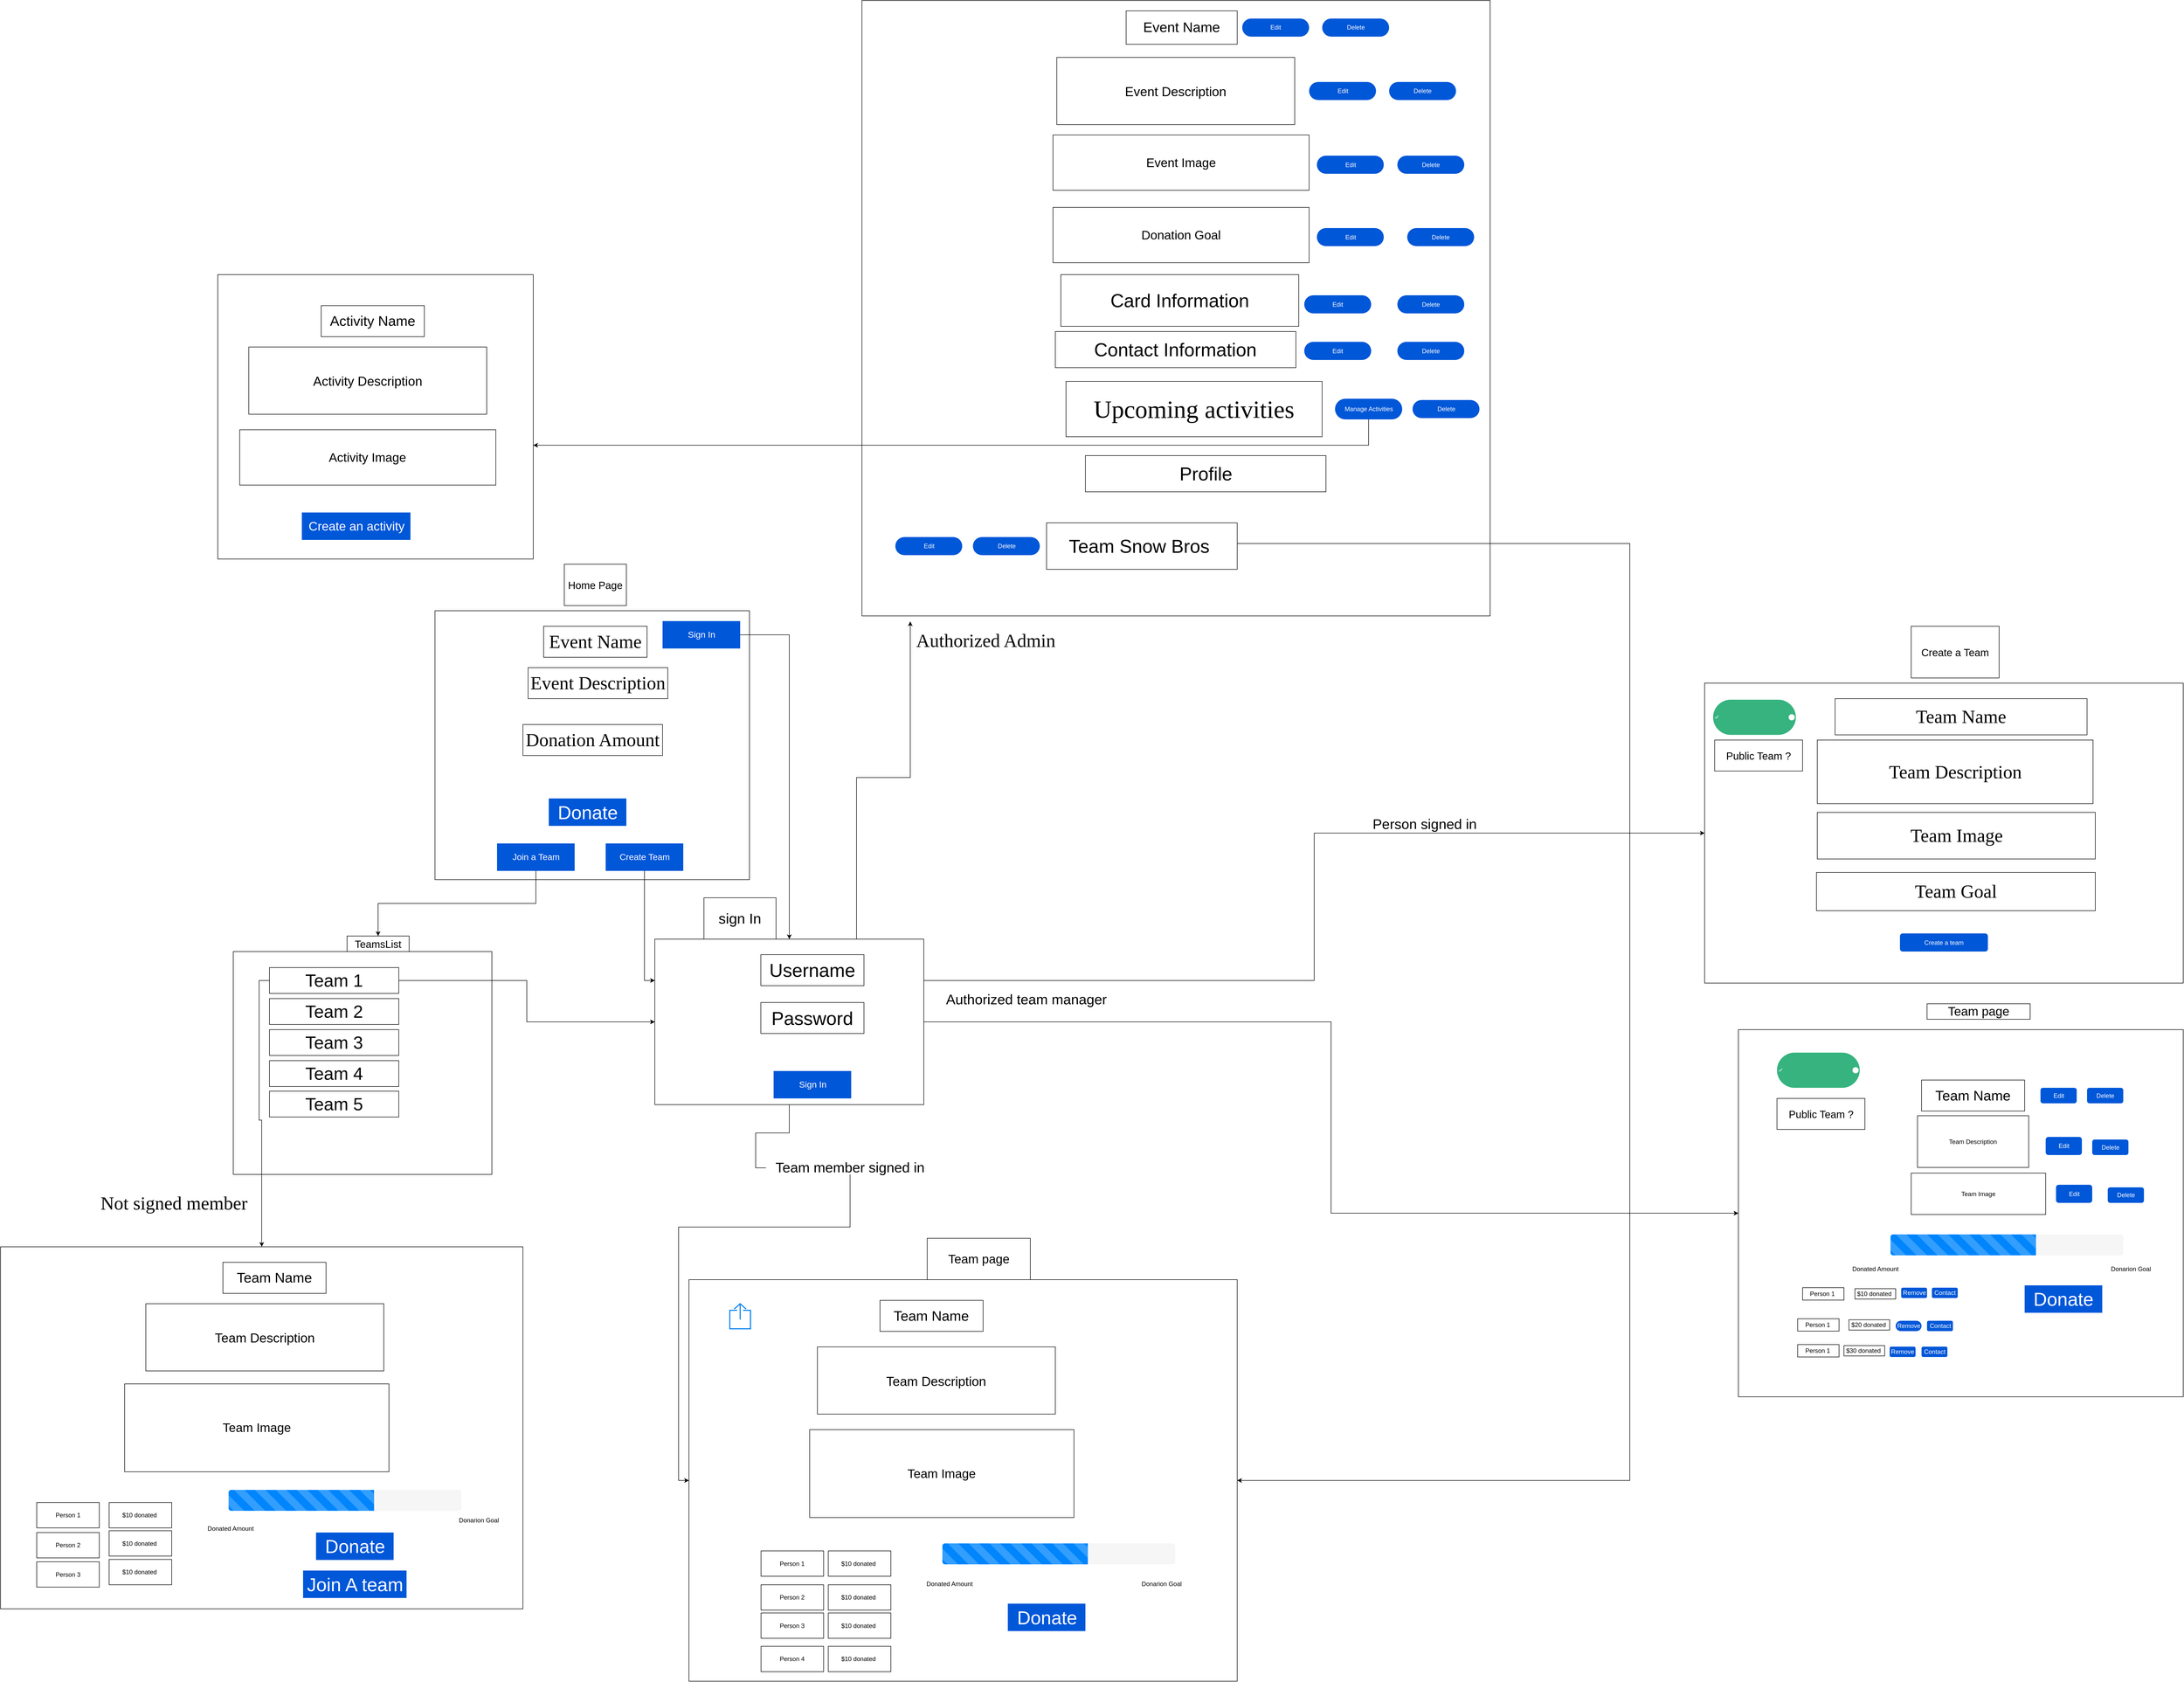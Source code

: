 <mxfile version="20.6.2" type="device"><diagram id="jVjRKMjmAyJ6A8I3Mc2B" name="Page-1"><mxGraphModel dx="4310" dy="4230" grid="1" gridSize="10" guides="1" tooltips="1" connect="1" arrows="1" fold="1" page="1" pageScale="1" pageWidth="850" pageHeight="1100" math="0" shadow="0"><root><mxCell id="0"/><mxCell id="1" parent="0"/><mxCell id="2" value="" style="rounded=0;whiteSpace=wrap;html=1;" parent="1" vertex="1"><mxGeometry y="-470" width="608" height="520" as="geometry"/></mxCell><mxCell id="3" value="" style="rounded=0;whiteSpace=wrap;html=1;" parent="1" vertex="1"><mxGeometry x="2520" y="340" width="860" height="710" as="geometry"/></mxCell><mxCell id="4" value="" style="rounded=0;whiteSpace=wrap;html=1;" parent="1" vertex="1"><mxGeometry x="-390" y="189" width="500" height="431" as="geometry"/></mxCell><mxCell id="5" style="edgeStyle=orthogonalEdgeStyle;rounded=0;orthogonalLoop=1;jettySize=auto;html=1;exitX=1;exitY=0.5;exitDx=0;exitDy=0;entryX=0;entryY=0.5;entryDx=0;entryDy=0;fontSize=28;" parent="1" source="9" target="3" edge="1"><mxGeometry relative="1" as="geometry"/></mxCell><mxCell id="6" style="edgeStyle=orthogonalEdgeStyle;rounded=0;orthogonalLoop=1;jettySize=auto;html=1;exitX=0.5;exitY=1;exitDx=0;exitDy=0;entryX=0;entryY=0.5;entryDx=0;entryDy=0;fontSize=27;startArrow=none;" parent="1" source="108" target="54" edge="1"><mxGeometry relative="1" as="geometry"/></mxCell><mxCell id="7" style="edgeStyle=orthogonalEdgeStyle;rounded=0;orthogonalLoop=1;jettySize=auto;html=1;exitX=0.75;exitY=0;exitDx=0;exitDy=0;entryX=0.077;entryY=1.009;entryDx=0;entryDy=0;entryPerimeter=0;fontFamily=Times New Roman;fontSize=36;" parent="1" source="9" target="121" edge="1"><mxGeometry relative="1" as="geometry"/></mxCell><mxCell id="8" style="edgeStyle=orthogonalEdgeStyle;rounded=0;orthogonalLoop=1;jettySize=auto;html=1;exitX=1;exitY=0.25;exitDx=0;exitDy=0;" parent="1" source="9" target="45" edge="1"><mxGeometry relative="1" as="geometry"/></mxCell><mxCell id="9" value="" style="rounded=0;whiteSpace=wrap;html=1;" parent="1" vertex="1"><mxGeometry x="425" y="165" width="520" height="320" as="geometry"/></mxCell><mxCell id="10" value="&lt;font style=&quot;font-size: 27px;&quot;&gt;Team Name&lt;/font&gt;" style="rounded=0;whiteSpace=wrap;html=1;" parent="1" vertex="1"><mxGeometry x="2874.06" y="437.5" width="199.37" height="60" as="geometry"/></mxCell><mxCell id="11" value="Team Description" style="rounded=0;whiteSpace=wrap;html=1;" parent="1" vertex="1"><mxGeometry x="2866.25" y="506.5" width="215" height="100" as="geometry"/></mxCell><mxCell id="12" value="Team Image" style="rounded=0;whiteSpace=wrap;html=1;" parent="1" vertex="1"><mxGeometry x="2854.06" y="617.5" width="260" height="80" as="geometry"/></mxCell><mxCell id="13" value="Edit" style="rounded=1;fillColor=#0057D8;align=center;strokeColor=none;html=1;fontColor=#ffffff;fontSize=12;sketch=0;" parent="1" vertex="1"><mxGeometry x="3104.06" y="452.5" width="70" height="30" as="geometry"/></mxCell><mxCell id="14" value="Edit" style="rounded=1;fillColor=#0057D8;align=center;strokeColor=none;html=1;fontColor=#ffffff;fontSize=12;sketch=0;" parent="1" vertex="1"><mxGeometry x="3114.06" y="547.5" width="70" height="35" as="geometry"/></mxCell><mxCell id="15" value="Delete" style="rounded=1;fillColor=#0057D8;align=center;strokeColor=none;html=1;fontColor=#ffffff;fontSize=12;sketch=0;" parent="1" vertex="1"><mxGeometry x="3234.06" y="645" width="70" height="30" as="geometry"/></mxCell><mxCell id="16" value="" style="shape=image;html=1;verticalAlign=top;verticalLabelPosition=bottom;labelBackgroundColor=#ffffff;imageAspect=0;aspect=fixed;image=https://cdn2.iconfinder.com/data/icons/funeral-filloutline/64/memories-family_member-files_and_folders-cultures-yearbook-burial-religion-user-memorial-picture-128.png" parent="1" vertex="1"><mxGeometry x="2584.06" y="827.5" width="47" height="47" as="geometry"/></mxCell><mxCell id="17" value="Person 1&amp;nbsp;" style="rounded=0;whiteSpace=wrap;html=1;" parent="1" vertex="1"><mxGeometry x="2644.06" y="839" width="80" height="24" as="geometry"/></mxCell><mxCell id="18" value="Person 1&amp;nbsp;" style="rounded=0;whiteSpace=wrap;html=1;" parent="1" vertex="1"><mxGeometry x="2634.56" y="899" width="80" height="24" as="geometry"/></mxCell><mxCell id="19" value="Person 1&amp;nbsp;" style="rounded=0;whiteSpace=wrap;html=1;" parent="1" vertex="1"><mxGeometry x="2634.56" y="949" width="80" height="24" as="geometry"/></mxCell><mxCell id="20" value="Remove" style="rounded=1;fillColor=#0057D8;align=center;strokeColor=none;html=1;fontColor=#ffffff;fontSize=12;sketch=0;" parent="1" vertex="1"><mxGeometry x="2834.69" y="839" width="50" height="20" as="geometry"/></mxCell><mxCell id="21" value="Contact" style="rounded=1;fillColor=#0057D8;align=center;strokeColor=none;html=1;fontColor=#ffffff;fontSize=12;sketch=0;" parent="1" vertex="1"><mxGeometry x="2894.06" y="839" width="50" height="20" as="geometry"/></mxCell><mxCell id="22" value="Remove" style="rounded=1;fillColor=#0057D8;align=center;strokeColor=none;html=1;fontColor=#ffffff;fontSize=12;sketch=0;arcSize=50;" parent="1" vertex="1"><mxGeometry x="2824.06" y="903" width="50" height="20" as="geometry"/></mxCell><mxCell id="23" value="Contact" style="rounded=1;fillColor=#0057D8;align=center;strokeColor=none;html=1;fontColor=#ffffff;fontSize=12;sketch=0;" parent="1" vertex="1"><mxGeometry x="2884.69" y="903" width="50" height="20" as="geometry"/></mxCell><mxCell id="24" value="$10 donated&amp;nbsp;" style="rounded=0;whiteSpace=wrap;html=1;" parent="1" vertex="1"><mxGeometry x="2745.31" y="841" width="78.75" height="20" as="geometry"/></mxCell><mxCell id="25" value="Contact" style="rounded=1;fillColor=#0057D8;align=center;strokeColor=none;html=1;fontColor=#ffffff;fontSize=12;sketch=0;" parent="1" vertex="1"><mxGeometry x="2874.06" y="953" width="50" height="20" as="geometry"/></mxCell><mxCell id="26" value="Remove" style="rounded=1;fillColor=#0057D8;align=center;strokeColor=none;html=1;fontColor=#ffffff;fontSize=12;sketch=0;" parent="1" vertex="1"><mxGeometry x="2812.44" y="953" width="50" height="20" as="geometry"/></mxCell><mxCell id="27" value="$20 donated&amp;nbsp;" style="rounded=0;whiteSpace=wrap;html=1;" parent="1" vertex="1"><mxGeometry x="2733.69" y="901" width="78.75" height="20" as="geometry"/></mxCell><mxCell id="28" value="$30 donated&amp;nbsp;" style="rounded=0;whiteSpace=wrap;html=1;" parent="1" vertex="1"><mxGeometry x="2724.06" y="951" width="78.75" height="20" as="geometry"/></mxCell><mxCell id="29" value="&lt;span style=&quot;font-size: 24px;&quot;&gt;Team page&lt;/span&gt;" style="rounded=0;whiteSpace=wrap;html=1;" parent="1" vertex="1"><mxGeometry x="2884.69" y="290" width="199.37" height="30" as="geometry"/></mxCell><mxCell id="30" value="&lt;font style=&quot;font-size: 20px;&quot;&gt;Home Page&lt;/font&gt;" style="rounded=0;whiteSpace=wrap;html=1;" parent="1" vertex="1"><mxGeometry x="250" y="-560" width="120" height="80" as="geometry"/></mxCell><mxCell id="31" style="edgeStyle=orthogonalEdgeStyle;rounded=0;orthogonalLoop=1;jettySize=auto;html=1;exitX=0.5;exitY=1;exitDx=0;exitDy=0;entryX=0;entryY=0.25;entryDx=0;entryDy=0;" parent="1" source="32" target="9" edge="1"><mxGeometry relative="1" as="geometry"/></mxCell><mxCell id="32" value="&lt;font style=&quot;font-size: 17px;&quot;&gt;Create Team&lt;/font&gt;" style="rounded=1;fillColor=#0057D8;align=center;strokeColor=none;html=1;fontColor=#ffffff;fontSize=12;sketch=0;arcSize=0;" parent="1" vertex="1"><mxGeometry x="330" y="-20" width="150" height="53" as="geometry"/></mxCell><mxCell id="33" style="edgeStyle=orthogonalEdgeStyle;rounded=0;orthogonalLoop=1;jettySize=auto;html=1;exitX=0.5;exitY=1;exitDx=0;exitDy=0;entryX=0.5;entryY=0;entryDx=0;entryDy=0;fontSize=17;" parent="1" source="34" target="35" edge="1"><mxGeometry relative="1" as="geometry"/></mxCell><mxCell id="34" value="&lt;font style=&quot;font-size: 17px;&quot;&gt;Join a Team&lt;/font&gt;" style="rounded=1;fillColor=#0057D8;align=center;strokeColor=none;html=1;fontColor=#ffffff;fontSize=12;sketch=0;arcSize=0;" parent="1" vertex="1"><mxGeometry x="120" y="-20" width="150" height="53" as="geometry"/></mxCell><mxCell id="35" value="&lt;font style=&quot;font-size: 20px;&quot;&gt;TeamsList&lt;/font&gt;" style="rounded=0;whiteSpace=wrap;html=1;" parent="1" vertex="1"><mxGeometry x="-170" y="159" width="120" height="30" as="geometry"/></mxCell><mxCell id="36" style="edgeStyle=orthogonalEdgeStyle;rounded=0;orthogonalLoop=1;jettySize=auto;html=1;exitX=1;exitY=0.5;exitDx=0;exitDy=0;fontSize=24;" parent="1" source="37" target="9" edge="1"><mxGeometry relative="1" as="geometry"/></mxCell><mxCell id="37" value="&lt;font style=&quot;font-size: 17px;&quot;&gt;Sign In&lt;/font&gt;" style="rounded=1;fillColor=#0057D8;align=center;strokeColor=none;html=1;fontColor=#ffffff;fontSize=12;sketch=0;arcSize=0;" parent="1" vertex="1"><mxGeometry x="440" y="-450" width="150" height="53" as="geometry"/></mxCell><mxCell id="38" style="edgeStyle=orthogonalEdgeStyle;rounded=0;orthogonalLoop=1;jettySize=auto;html=1;exitX=1;exitY=0.5;exitDx=0;exitDy=0;entryX=0;entryY=0.5;entryDx=0;entryDy=0;fontSize=24;" parent="1" source="40" target="9" edge="1"><mxGeometry relative="1" as="geometry"/></mxCell><mxCell id="39" style="edgeStyle=orthogonalEdgeStyle;rounded=0;orthogonalLoop=1;jettySize=auto;html=1;exitX=0;exitY=0.5;exitDx=0;exitDy=0;entryX=0.5;entryY=0;entryDx=0;entryDy=0;fontSize=12;" parent="1" source="40" target="81" edge="1"><mxGeometry relative="1" as="geometry"/></mxCell><mxCell id="40" value="&lt;font style=&quot;font-size: 34px;&quot;&gt;Team 1&lt;/font&gt;" style="rounded=0;whiteSpace=wrap;html=1;fontSize=17;" parent="1" vertex="1"><mxGeometry x="-320" y="220" width="250" height="50" as="geometry"/></mxCell><mxCell id="41" value="&lt;font style=&quot;font-size: 34px;&quot;&gt;Team 2&lt;/font&gt;" style="rounded=0;whiteSpace=wrap;html=1;fontSize=17;" parent="1" vertex="1"><mxGeometry x="-320" y="280" width="250" height="50" as="geometry"/></mxCell><mxCell id="42" value="&lt;font style=&quot;font-size: 34px;&quot;&gt;Team 3&lt;/font&gt;" style="rounded=0;whiteSpace=wrap;html=1;fontSize=17;" parent="1" vertex="1"><mxGeometry x="-320" y="340" width="250" height="50" as="geometry"/></mxCell><mxCell id="43" value="&lt;font style=&quot;font-size: 34px;&quot;&gt;Team 4&lt;/font&gt;" style="rounded=0;whiteSpace=wrap;html=1;fontSize=17;" parent="1" vertex="1"><mxGeometry x="-320" y="400" width="250" height="50" as="geometry"/></mxCell><mxCell id="44" value="&lt;font style=&quot;font-size: 34px;&quot;&gt;Team 5&lt;/font&gt;" style="rounded=0;whiteSpace=wrap;html=1;fontSize=17;" parent="1" vertex="1"><mxGeometry x="-320" y="459" width="250" height="50" as="geometry"/></mxCell><mxCell id="45" value="" style="rounded=0;whiteSpace=wrap;html=1;" parent="1" vertex="1"><mxGeometry x="2454.69" y="-330" width="925.31" height="580" as="geometry"/></mxCell><mxCell id="46" value="&lt;font style=&quot;font-size: 20px;&quot;&gt;Create a Team&lt;/font&gt;" style="rounded=0;whiteSpace=wrap;html=1;" parent="1" vertex="1"><mxGeometry x="2854.06" y="-440" width="170" height="100" as="geometry"/></mxCell><mxCell id="47" value="&lt;font style=&quot;font-size: 28px;&quot;&gt;sign In&lt;/font&gt;" style="rounded=0;whiteSpace=wrap;html=1;" parent="1" vertex="1"><mxGeometry x="520" y="85" width="139.37" height="80" as="geometry"/></mxCell><mxCell id="48" value="Delete" style="rounded=1;fillColor=#0057D8;align=center;strokeColor=none;html=1;fontColor=#ffffff;fontSize=12;sketch=0;" parent="1" vertex="1"><mxGeometry x="3194.06" y="452.5" width="70" height="30" as="geometry"/></mxCell><mxCell id="49" value="Edit" style="rounded=1;fillColor=#0057D8;align=center;strokeColor=none;html=1;fontColor=#ffffff;fontSize=12;sketch=0;" parent="1" vertex="1"><mxGeometry x="3134.06" y="640" width="70" height="35" as="geometry"/></mxCell><mxCell id="50" value="Authorized team manager" style="text;html=1;strokeColor=none;fillColor=none;align=center;verticalAlign=middle;whiteSpace=wrap;rounded=0;fontSize=27;" parent="1" vertex="1"><mxGeometry x="981.18" y="265" width="325" height="33" as="geometry"/></mxCell><mxCell id="51" value="&lt;font style=&quot;font-size: 36px;&quot;&gt;Username&lt;/font&gt;" style="rounded=0;whiteSpace=wrap;html=1;" parent="1" vertex="1"><mxGeometry x="630" y="195" width="199.37" height="60" as="geometry"/></mxCell><mxCell id="52" value="&lt;font style=&quot;font-size: 36px;&quot;&gt;Password&lt;/font&gt;" style="rounded=0;whiteSpace=wrap;html=1;" parent="1" vertex="1"><mxGeometry x="630" y="287.5" width="199.37" height="60" as="geometry"/></mxCell><mxCell id="53" value="&lt;font style=&quot;font-size: 17px;&quot;&gt;Sign In&lt;/font&gt;" style="rounded=1;fillColor=#0057D8;align=center;strokeColor=none;html=1;fontColor=#ffffff;fontSize=12;sketch=0;arcSize=0;" parent="1" vertex="1"><mxGeometry x="654.69" y="420" width="150" height="53" as="geometry"/></mxCell><mxCell id="54" value="" style="rounded=0;whiteSpace=wrap;html=1;fontSize=27;" parent="1" vertex="1"><mxGeometry x="491" y="823.5" width="1060" height="776.5" as="geometry"/></mxCell><mxCell id="55" value="&lt;font style=&quot;font-size: 27px;&quot;&gt;Team Name&lt;/font&gt;" style="rounded=0;whiteSpace=wrap;html=1;" parent="1" vertex="1"><mxGeometry x="860.36" y="863.5" width="199.37" height="60" as="geometry"/></mxCell><mxCell id="56" value="&lt;font style=&quot;font-size: 25px;&quot;&gt;Team Description&lt;/font&gt;" style="rounded=0;whiteSpace=wrap;html=1;" parent="1" vertex="1"><mxGeometry x="739.37" y="953.5" width="460" height="130" as="geometry"/></mxCell><mxCell id="57" value="&lt;font style=&quot;font-size: 24px;&quot;&gt;Team Image&lt;/font&gt;" style="rounded=0;whiteSpace=wrap;html=1;" parent="1" vertex="1"><mxGeometry x="724.37" y="1113.5" width="511" height="170" as="geometry"/></mxCell><mxCell id="58" value="Delete" style="rounded=1;fillColor=#0057D8;align=center;strokeColor=none;html=1;fontColor=#ffffff;fontSize=12;sketch=0;" parent="1" vertex="1"><mxGeometry x="3204.06" y="552.5" width="70" height="30" as="geometry"/></mxCell><mxCell id="59" value="" style="shape=image;html=1;verticalAlign=top;verticalLabelPosition=bottom;labelBackgroundColor=#ffffff;imageAspect=0;aspect=fixed;image=https://cdn2.iconfinder.com/data/icons/funeral-filloutline/64/memories-family_member-files_and_folders-cultures-yearbook-burial-religion-user-memorial-picture-128.png" parent="1" vertex="1"><mxGeometry x="570.37" y="1348" width="38" height="38" as="geometry"/></mxCell><mxCell id="60" value="" style="shape=image;html=1;verticalAlign=top;verticalLabelPosition=bottom;labelBackgroundColor=#ffffff;imageAspect=0;aspect=fixed;image=https://cdn2.iconfinder.com/data/icons/funeral-filloutline/64/memories-family_member-files_and_folders-cultures-yearbook-burial-religion-user-memorial-picture-128.png" parent="1" vertex="1"><mxGeometry x="570.37" y="1413.5" width="38" height="38" as="geometry"/></mxCell><mxCell id="61" value="" style="shape=image;html=1;verticalAlign=top;verticalLabelPosition=bottom;labelBackgroundColor=#ffffff;imageAspect=0;aspect=fixed;image=https://cdn2.iconfinder.com/data/icons/funeral-filloutline/64/memories-family_member-files_and_folders-cultures-yearbook-burial-religion-user-memorial-picture-128.png" parent="1" vertex="1"><mxGeometry x="570.37" y="1473.5" width="38" height="38" as="geometry"/></mxCell><mxCell id="62" value="" style="shape=image;html=1;verticalAlign=top;verticalLabelPosition=bottom;labelBackgroundColor=#ffffff;imageAspect=0;aspect=fixed;image=https://cdn2.iconfinder.com/data/icons/funeral-filloutline/64/memories-family_member-files_and_folders-cultures-yearbook-burial-religion-user-memorial-picture-128.png" parent="1" vertex="1"><mxGeometry x="570.37" y="1543.5" width="38" height="38" as="geometry"/></mxCell><mxCell id="63" value="&lt;font style=&quot;font-size: 12px;&quot;&gt;$10 donated&amp;nbsp;&lt;/font&gt;" style="rounded=0;whiteSpace=wrap;html=1;" parent="1" vertex="1"><mxGeometry x="760.37" y="1348" width="121" height="49" as="geometry"/></mxCell><mxCell id="64" value="&lt;font style=&quot;font-size: 12px;&quot;&gt;Person 1&lt;/font&gt;" style="rounded=0;whiteSpace=wrap;html=1;" parent="1" vertex="1"><mxGeometry x="630.37" y="1348" width="121" height="49" as="geometry"/></mxCell><mxCell id="65" value="&lt;font style=&quot;font-size: 12px;&quot;&gt;Person 2&lt;/font&gt;" style="rounded=0;whiteSpace=wrap;html=1;" parent="1" vertex="1"><mxGeometry x="630.37" y="1413.5" width="121" height="49" as="geometry"/></mxCell><mxCell id="66" value="&lt;font style=&quot;font-size: 12px;&quot;&gt;$10 donated&amp;nbsp;&lt;/font&gt;" style="rounded=0;whiteSpace=wrap;html=1;" parent="1" vertex="1"><mxGeometry x="760.37" y="1413.5" width="121" height="49" as="geometry"/></mxCell><mxCell id="67" value="&lt;font style=&quot;font-size: 12px;&quot;&gt;Person 3&lt;/font&gt;" style="rounded=0;whiteSpace=wrap;html=1;" parent="1" vertex="1"><mxGeometry x="630.37" y="1468" width="121" height="49" as="geometry"/></mxCell><mxCell id="68" value="&lt;font style=&quot;font-size: 12px;&quot;&gt;$10 donated&amp;nbsp;&lt;/font&gt;" style="rounded=0;whiteSpace=wrap;html=1;" parent="1" vertex="1"><mxGeometry x="760.37" y="1468" width="121" height="49" as="geometry"/></mxCell><mxCell id="69" value="&lt;font style=&quot;font-size: 12px;&quot;&gt;Person 4&lt;/font&gt;" style="rounded=0;whiteSpace=wrap;html=1;" parent="1" vertex="1"><mxGeometry x="630.37" y="1532.5" width="121" height="49" as="geometry"/></mxCell><mxCell id="70" value="&lt;font style=&quot;font-size: 12px;&quot;&gt;$10 donated&amp;nbsp;&lt;/font&gt;" style="rounded=0;whiteSpace=wrap;html=1;" parent="1" vertex="1"><mxGeometry x="760.37" y="1532.5" width="121" height="49" as="geometry"/></mxCell><mxCell id="71" value="" style="shape=image;html=1;verticalAlign=top;verticalLabelPosition=bottom;labelBackgroundColor=#ffffff;imageAspect=0;aspect=fixed;image=https://cdn2.iconfinder.com/data/icons/funeral-filloutline/64/memories-family_member-files_and_folders-cultures-yearbook-burial-religion-user-memorial-picture-128.png" parent="1" vertex="1"><mxGeometry x="2584.06" y="887.5" width="47" height="47" as="geometry"/></mxCell><mxCell id="72" value="" style="shape=image;html=1;verticalAlign=top;verticalLabelPosition=bottom;labelBackgroundColor=#ffffff;imageAspect=0;aspect=fixed;image=https://cdn2.iconfinder.com/data/icons/funeral-filloutline/64/memories-family_member-files_and_folders-cultures-yearbook-burial-religion-user-memorial-picture-128.png" parent="1" vertex="1"><mxGeometry x="2584.06" y="937.5" width="47" height="47" as="geometry"/></mxCell><mxCell id="73" value="" style="html=1;shadow=0;dashed=0;shape=mxgraph.bootstrap.rrect;rSize=5;strokeColor=none;fillColor=#f6f6f6;whiteSpace=wrap;fontSize=12;" parent="1" vertex="1"><mxGeometry x="2814.06" y="736" width="450" height="40.5" as="geometry"/></mxCell><mxCell id="74" value="" style="html=1;shadow=0;dashed=0;shape=mxgraph.bootstrap.leftButtonStriped;fillColor=#0085FC;fontColor=#FFFFFF;whiteSpace=wrap;fontSize=12;" parent="73" vertex="1"><mxGeometry width="281.25" height="40.5" as="geometry"/></mxCell><mxCell id="75" value="Donarion Goal" style="text;html=1;strokeColor=none;fillColor=none;align=center;verticalAlign=middle;whiteSpace=wrap;rounded=0;fontSize=12;" parent="1" vertex="1"><mxGeometry x="3224.06" y="787.5" width="110" height="30" as="geometry"/></mxCell><mxCell id="76" value="Donated Amount" style="text;html=1;strokeColor=none;fillColor=none;align=center;verticalAlign=middle;whiteSpace=wrap;rounded=0;fontSize=12;" parent="1" vertex="1"><mxGeometry x="2729.69" y="787.5" width="110" height="30" as="geometry"/></mxCell><mxCell id="77" value="" style="html=1;shadow=0;dashed=0;shape=mxgraph.bootstrap.rrect;rSize=5;strokeColor=none;fillColor=#f6f6f6;whiteSpace=wrap;fontSize=12;" parent="1" vertex="1"><mxGeometry x="981" y="1333.5" width="450" height="40.5" as="geometry"/></mxCell><mxCell id="78" value="" style="html=1;shadow=0;dashed=0;shape=mxgraph.bootstrap.leftButtonStriped;fillColor=#0085FC;fontColor=#FFFFFF;whiteSpace=wrap;fontSize=12;" parent="77" vertex="1"><mxGeometry width="281.25" height="40.5" as="geometry"/></mxCell><mxCell id="79" value="Donarion Goal" style="text;html=1;strokeColor=none;fillColor=none;align=center;verticalAlign=middle;whiteSpace=wrap;rounded=0;fontSize=12;" parent="1" vertex="1"><mxGeometry x="1350.37" y="1397" width="110" height="30" as="geometry"/></mxCell><mxCell id="80" value="Donated Amount" style="text;html=1;strokeColor=none;fillColor=none;align=center;verticalAlign=middle;whiteSpace=wrap;rounded=0;fontSize=12;" parent="1" vertex="1"><mxGeometry x="940.37" y="1397" width="110" height="30" as="geometry"/></mxCell><mxCell id="81" value="" style="rounded=0;whiteSpace=wrap;html=1;fontSize=27;" parent="1" vertex="1"><mxGeometry x="-840" y="760" width="1010" height="700" as="geometry"/></mxCell><mxCell id="82" value="&lt;font style=&quot;font-size: 27px;&quot;&gt;Team Name&lt;/font&gt;" style="rounded=0;whiteSpace=wrap;html=1;" parent="1" vertex="1"><mxGeometry x="-410.0" y="790" width="199.37" height="60" as="geometry"/></mxCell><mxCell id="83" value="&lt;font style=&quot;font-size: 25px;&quot;&gt;Team Description&lt;/font&gt;" style="rounded=0;whiteSpace=wrap;html=1;" parent="1" vertex="1"><mxGeometry x="-559.04" y="870" width="460" height="130" as="geometry"/></mxCell><mxCell id="84" value="&lt;font style=&quot;font-size: 24px;&quot;&gt;Team Image&lt;/font&gt;" style="rounded=0;whiteSpace=wrap;html=1;" parent="1" vertex="1"><mxGeometry x="-600" y="1025" width="511" height="170" as="geometry"/></mxCell><mxCell id="85" value="" style="shape=image;html=1;verticalAlign=top;verticalLabelPosition=bottom;labelBackgroundColor=#ffffff;imageAspect=0;aspect=fixed;image=https://cdn2.iconfinder.com/data/icons/funeral-filloutline/64/memories-family_member-files_and_folders-cultures-yearbook-burial-religion-user-memorial-picture-128.png" parent="1" vertex="1"><mxGeometry x="-822.5" y="1251" width="52.5" height="52.5" as="geometry"/></mxCell><mxCell id="86" value="&lt;font style=&quot;font-size: 12px;&quot;&gt;$10 donated&amp;nbsp;&lt;/font&gt;" style="rounded=0;whiteSpace=wrap;html=1;" parent="1" vertex="1"><mxGeometry x="-630" y="1254.5" width="121" height="49" as="geometry"/></mxCell><mxCell id="87" value="&lt;font style=&quot;font-size: 12px;&quot;&gt;Person 1&lt;/font&gt;" style="rounded=0;whiteSpace=wrap;html=1;" parent="1" vertex="1"><mxGeometry x="-770" y="1254.5" width="121" height="49" as="geometry"/></mxCell><mxCell id="88" value="&lt;font style=&quot;font-size: 12px;&quot;&gt;Person 2&lt;/font&gt;" style="rounded=0;whiteSpace=wrap;html=1;" parent="1" vertex="1"><mxGeometry x="-770" y="1312.5" width="121" height="49" as="geometry"/></mxCell><mxCell id="89" value="&lt;font style=&quot;font-size: 12px;&quot;&gt;$10 donated&amp;nbsp;&lt;/font&gt;" style="rounded=0;whiteSpace=wrap;html=1;" parent="1" vertex="1"><mxGeometry x="-630" y="1309" width="121" height="49" as="geometry"/></mxCell><mxCell id="90" value="&lt;font style=&quot;font-size: 12px;&quot;&gt;Person 3&lt;/font&gt;" style="rounded=0;whiteSpace=wrap;html=1;" parent="1" vertex="1"><mxGeometry x="-770" y="1369" width="121" height="49" as="geometry"/></mxCell><mxCell id="91" value="&lt;font style=&quot;font-size: 12px;&quot;&gt;$10 donated&amp;nbsp;&lt;/font&gt;" style="rounded=0;whiteSpace=wrap;html=1;" parent="1" vertex="1"><mxGeometry x="-630" y="1364.5" width="121" height="49" as="geometry"/></mxCell><mxCell id="92" value="" style="html=1;shadow=0;dashed=0;shape=mxgraph.bootstrap.rrect;rSize=5;strokeColor=none;fillColor=#f6f6f6;whiteSpace=wrap;fontSize=12;" parent="1" vertex="1"><mxGeometry x="-399.04" y="1230" width="450" height="40.5" as="geometry"/></mxCell><mxCell id="93" value="" style="html=1;shadow=0;dashed=0;shape=mxgraph.bootstrap.leftButtonStriped;fillColor=#0085FC;fontColor=#FFFFFF;whiteSpace=wrap;fontSize=12;" parent="92" vertex="1"><mxGeometry width="281.25" height="40.5" as="geometry"/></mxCell><mxCell id="94" value="Donarion Goal" style="text;html=1;strokeColor=none;fillColor=none;align=center;verticalAlign=middle;whiteSpace=wrap;rounded=0;fontSize=12;" parent="1" vertex="1"><mxGeometry x="30" y="1273.5" width="110" height="30" as="geometry"/></mxCell><mxCell id="95" value="Donated Amount" style="text;html=1;strokeColor=none;fillColor=none;align=center;verticalAlign=middle;whiteSpace=wrap;rounded=0;fontSize=12;" parent="1" vertex="1"><mxGeometry x="-450" y="1290" width="110" height="30" as="geometry"/></mxCell><mxCell id="96" value="&lt;font style=&quot;font-size: 36px;&quot; face=&quot;Times New Roman&quot;&gt;Not signed member&amp;nbsp;&lt;/font&gt;" style="text;html=1;strokeColor=none;fillColor=none;align=center;verticalAlign=middle;whiteSpace=wrap;rounded=0;fontSize=27;" parent="1" vertex="1"><mxGeometry x="-660" y="635.5" width="320" height="80" as="geometry"/></mxCell><mxCell id="97" value="&lt;span style=&quot;font-size: 24px;&quot;&gt;Team page&lt;/span&gt;" style="rounded=0;whiteSpace=wrap;html=1;" parent="1" vertex="1"><mxGeometry x="951.63" y="743.5" width="199.37" height="80" as="geometry"/></mxCell><mxCell id="98" value="&lt;font style=&quot;font-size: 36px;&quot;&gt;Donate&lt;/font&gt;" style="rounded=1;fillColor=#0057D8;align=center;strokeColor=none;html=1;fontColor=#ffffff;fontSize=12;sketch=0;arcSize=0;" parent="1" vertex="1"><mxGeometry x="3073.43" y="834.5" width="150" height="53" as="geometry"/></mxCell><mxCell id="99" value="&lt;font style=&quot;font-size: 36px;&quot;&gt;Donate&lt;/font&gt;" style="rounded=1;fillColor=#0057D8;align=center;strokeColor=none;html=1;fontColor=#ffffff;fontSize=12;sketch=0;arcSize=0;" parent="1" vertex="1"><mxGeometry x="220" y="-107" width="150" height="53" as="geometry"/></mxCell><mxCell id="100" value="&lt;font style=&quot;font-size: 36px;&quot;&gt;Donate&lt;/font&gt;" style="rounded=1;fillColor=#0057D8;align=center;strokeColor=none;html=1;fontColor=#ffffff;fontSize=12;sketch=0;arcSize=0;" parent="1" vertex="1"><mxGeometry x="1107.5" y="1450" width="150" height="53" as="geometry"/></mxCell><mxCell id="101" value="&lt;font style=&quot;font-size: 36px;&quot;&gt;Donate&lt;/font&gt;" style="rounded=1;fillColor=#0057D8;align=center;strokeColor=none;html=1;fontColor=#ffffff;fontSize=12;sketch=0;arcSize=0;" parent="1" vertex="1"><mxGeometry x="-230.0" y="1312.5" width="150" height="53" as="geometry"/></mxCell><mxCell id="102" value="" style="shape=image;html=1;verticalAlign=top;verticalLabelPosition=bottom;labelBackgroundColor=#ffffff;imageAspect=0;aspect=fixed;image=https://cdn2.iconfinder.com/data/icons/funeral-filloutline/64/memories-family_member-files_and_folders-cultures-yearbook-burial-religion-user-memorial-picture-128.png" parent="1" vertex="1"><mxGeometry x="-822.5" y="1313" width="52.5" height="52.5" as="geometry"/></mxCell><mxCell id="103" value="" style="shape=image;html=1;verticalAlign=top;verticalLabelPosition=bottom;labelBackgroundColor=#ffffff;imageAspect=0;aspect=fixed;image=https://cdn2.iconfinder.com/data/icons/funeral-filloutline/64/memories-family_member-files_and_folders-cultures-yearbook-burial-religion-user-memorial-picture-128.png" parent="1" vertex="1"><mxGeometry x="-822.5" y="1374" width="52.5" height="52.5" as="geometry"/></mxCell><mxCell id="104" value="&lt;span style=&quot;font-size: 36px;&quot;&gt;Join A team&lt;/span&gt;" style="rounded=1;fillColor=#0057D8;align=center;strokeColor=none;html=1;fontColor=#ffffff;fontSize=12;sketch=0;arcSize=0;" parent="1" vertex="1"><mxGeometry x="-255" y="1386" width="200" height="53" as="geometry"/></mxCell><mxCell id="105" value="Event Name" style="rounded=0;whiteSpace=wrap;html=1;fontFamily=Times New Roman;fontSize=36;" parent="1" vertex="1"><mxGeometry x="210" y="-440" width="200" height="60" as="geometry"/></mxCell><mxCell id="106" value="Event Description" style="rounded=0;whiteSpace=wrap;html=1;fontFamily=Times New Roman;fontSize=36;" parent="1" vertex="1"><mxGeometry x="180" y="-360" width="270" height="60" as="geometry"/></mxCell><mxCell id="107" value="Donation Amount" style="rounded=0;whiteSpace=wrap;html=1;fontFamily=Times New Roman;fontSize=36;" parent="1" vertex="1"><mxGeometry x="170" y="-250" width="270" height="60" as="geometry"/></mxCell><mxCell id="108" value="Team member signed in" style="text;html=1;strokeColor=none;fillColor=none;align=center;verticalAlign=middle;whiteSpace=wrap;rounded=0;fontSize=27;" parent="1" vertex="1"><mxGeometry x="640" y="594.5" width="325" height="25.5" as="geometry"/></mxCell><mxCell id="109" value="" style="edgeStyle=orthogonalEdgeStyle;rounded=0;orthogonalLoop=1;jettySize=auto;html=1;exitX=0.5;exitY=1;exitDx=0;exitDy=0;entryX=0;entryY=0.5;entryDx=0;entryDy=0;fontSize=27;endArrow=none;" parent="1" source="9" target="108" edge="1"><mxGeometry relative="1" as="geometry"><mxPoint x="700" y="480" as="sourcePoint"/><mxPoint x="491" y="1211.75" as="targetPoint"/></mxGeometry></mxCell><mxCell id="112" value="" style="rounded=0;whiteSpace=wrap;html=1;" parent="1" vertex="1"><mxGeometry x="-420" y="-1120" width="610" height="550" as="geometry"/></mxCell><mxCell id="113" value="&lt;font style=&quot;font-size: 27px;&quot;&gt;Activity Name&lt;/font&gt;" style="rounded=0;whiteSpace=wrap;html=1;" parent="1" vertex="1"><mxGeometry x="-220" y="-1060" width="199.37" height="60" as="geometry"/></mxCell><mxCell id="114" value="&lt;font style=&quot;font-size: 25px;&quot;&gt;Activity Description&lt;/font&gt;" style="rounded=0;whiteSpace=wrap;html=1;" parent="1" vertex="1"><mxGeometry x="-360.0" y="-980" width="460" height="130" as="geometry"/></mxCell><mxCell id="115" value="&lt;font style=&quot;font-size: 24px;&quot;&gt;Activity Image&lt;/font&gt;" style="rounded=0;whiteSpace=wrap;html=1;" parent="1" vertex="1"><mxGeometry x="-377.59" y="-820" width="495.18" height="107" as="geometry"/></mxCell><mxCell id="120" value="&lt;font style=&quot;font-size: 24px;&quot;&gt;Create an activity&lt;/font&gt;" style="rounded=1;fillColor=#0057D8;align=center;strokeColor=none;html=1;fontColor=#ffffff;fontSize=12;sketch=0;arcSize=0;" parent="1" vertex="1"><mxGeometry x="-257.41" y="-660" width="210" height="53" as="geometry"/></mxCell><mxCell id="121" value="" style="rounded=0;whiteSpace=wrap;html=1;" parent="1" vertex="1"><mxGeometry x="825.37" y="-1650" width="1214.63" height="1190" as="geometry"/></mxCell><mxCell id="122" value="&lt;font style=&quot;font-size: 27px;&quot;&gt;Event Name&lt;/font&gt;" style="rounded=0;whiteSpace=wrap;html=1;" parent="1" vertex="1"><mxGeometry x="1336.22" y="-1630" width="214.78" height="64.64" as="geometry"/></mxCell><mxCell id="123" value="&lt;font style=&quot;font-size: 25px;&quot;&gt;Event Description&lt;/font&gt;" style="rounded=0;whiteSpace=wrap;html=1;" parent="1" vertex="1"><mxGeometry x="1202.19" y="-1540" width="460" height="130" as="geometry"/></mxCell><mxCell id="124" value="&lt;font style=&quot;font-size: 24px;&quot;&gt;Event Image&lt;/font&gt;" style="rounded=0;whiteSpace=wrap;html=1;" parent="1" vertex="1"><mxGeometry x="1194.82" y="-1390" width="495.18" height="107" as="geometry"/></mxCell><mxCell id="125" value="&lt;span style=&quot;font-size: 24px;&quot;&gt;Donation Goal&lt;/span&gt;" style="rounded=0;whiteSpace=wrap;html=1;" parent="1" vertex="1"><mxGeometry x="1194.82" y="-1250" width="495.18" height="107" as="geometry"/></mxCell><mxCell id="126" value="&lt;font style=&quot;font-size: 36px;&quot;&gt;Card Information&lt;/font&gt;" style="rounded=0;whiteSpace=wrap;html=1;" parent="1" vertex="1"><mxGeometry x="1210" y="-1120" width="460" height="100" as="geometry"/></mxCell><mxCell id="127" value="&lt;font style=&quot;font-size: 36px;&quot;&gt;Contact Information&lt;/font&gt;" style="rounded=0;whiteSpace=wrap;html=1;" parent="1" vertex="1"><mxGeometry x="1199.37" y="-1010" width="465.09" height="70" as="geometry"/></mxCell><mxCell id="128" value="&lt;span style=&quot;font-size: 36px;&quot;&gt;Profile&lt;/span&gt;" style="rounded=0;whiteSpace=wrap;html=1;" parent="1" vertex="1"><mxGeometry x="1257.5" y="-770" width="465.09" height="70" as="geometry"/></mxCell><mxCell id="130" value="Authorized Admin" style="text;html=1;strokeColor=none;fillColor=none;align=center;verticalAlign=middle;whiteSpace=wrap;rounded=0;fontFamily=Times New Roman;fontSize=36;" parent="1" vertex="1"><mxGeometry x="840" y="-427" width="450" height="30" as="geometry"/></mxCell><mxCell id="131" value="Edit" style="rounded=1;fillColor=#0057D8;align=center;strokeColor=none;html=1;fontColor=#ffffff;fontSize=12;sketch=0;arcSize=50;" parent="1" vertex="1"><mxGeometry x="1680.63" y="-1080" width="129.37" height="35" as="geometry"/></mxCell><mxCell id="132" value="Edit" style="rounded=1;fillColor=#0057D8;align=center;strokeColor=none;html=1;fontColor=#ffffff;fontSize=12;sketch=0;arcSize=50;" parent="1" vertex="1"><mxGeometry x="1680.63" y="-990" width="129.37" height="35" as="geometry"/></mxCell><mxCell id="133" value="Edit" style="rounded=1;fillColor=#0057D8;align=center;strokeColor=none;html=1;fontColor=#ffffff;fontSize=12;sketch=0;arcSize=50;" parent="1" vertex="1"><mxGeometry x="1705.01" y="-1210" width="129.37" height="35" as="geometry"/></mxCell><mxCell id="134" value="Edit" style="rounded=1;fillColor=#0057D8;align=center;strokeColor=none;html=1;fontColor=#ffffff;fontSize=12;sketch=0;arcSize=50;" parent="1" vertex="1"><mxGeometry x="1705.01" y="-1350" width="129.37" height="35" as="geometry"/></mxCell><mxCell id="135" value="Edit" style="rounded=1;fillColor=#0057D8;align=center;strokeColor=none;html=1;fontColor=#ffffff;fontSize=12;sketch=0;arcSize=50;" parent="1" vertex="1"><mxGeometry x="1690" y="-1492.5" width="129.37" height="35" as="geometry"/></mxCell><mxCell id="136" value="Edit" style="rounded=1;fillColor=#0057D8;align=center;strokeColor=none;html=1;fontColor=#ffffff;fontSize=12;sketch=0;arcSize=50;" parent="1" vertex="1"><mxGeometry x="1560.63" y="-1615.18" width="129.37" height="35" as="geometry"/></mxCell><mxCell id="137" value="Delete" style="rounded=1;fillColor=#0057D8;align=center;strokeColor=none;html=1;fontColor=#ffffff;fontSize=12;sketch=0;arcSize=50;" parent="1" vertex="1"><mxGeometry x="1715.32" y="-1615.18" width="129.37" height="35" as="geometry"/></mxCell><mxCell id="138" value="Delete" style="rounded=1;fillColor=#0057D8;align=center;strokeColor=none;html=1;fontColor=#ffffff;fontSize=12;sketch=0;arcSize=50;" parent="1" vertex="1"><mxGeometry x="1844.69" y="-1492.5" width="129.37" height="35" as="geometry"/></mxCell><mxCell id="139" value="Delete" style="rounded=1;fillColor=#0057D8;align=center;strokeColor=none;html=1;fontColor=#ffffff;fontSize=12;sketch=0;arcSize=50;" parent="1" vertex="1"><mxGeometry x="1860.63" y="-1350.0" width="129.37" height="35" as="geometry"/></mxCell><mxCell id="140" value="Delete" style="rounded=1;fillColor=#0057D8;align=center;strokeColor=none;html=1;fontColor=#ffffff;fontSize=12;sketch=0;arcSize=50;" parent="1" vertex="1"><mxGeometry x="1879.68" y="-1210.0" width="129.37" height="35" as="geometry"/></mxCell><mxCell id="141" value="Delete" style="rounded=1;fillColor=#0057D8;align=center;strokeColor=none;html=1;fontColor=#ffffff;fontSize=12;sketch=0;arcSize=50;" parent="1" vertex="1"><mxGeometry x="1040" y="-612.5" width="129.37" height="35" as="geometry"/></mxCell><mxCell id="142" value="Delete" style="rounded=1;fillColor=#0057D8;align=center;strokeColor=none;html=1;fontColor=#ffffff;fontSize=12;sketch=0;arcSize=50;" parent="1" vertex="1"><mxGeometry x="1860.63" y="-990.0" width="129.37" height="35" as="geometry"/></mxCell><mxCell id="145" style="edgeStyle=orthogonalEdgeStyle;rounded=0;orthogonalLoop=1;jettySize=auto;html=1;exitX=1;exitY=0.5;exitDx=0;exitDy=0;fontFamily=Times New Roman;fontSize=24;entryX=1;entryY=0.5;entryDx=0;entryDy=0;" parent="1" source="146" target="54" edge="1"><mxGeometry relative="1" as="geometry"><mxPoint x="2530.4" y="1350" as="targetPoint"/><Array as="points"><mxPoint x="1229" y="-600"/><mxPoint x="2310" y="-600"/><mxPoint x="2310" y="1212"/></Array></mxGeometry></mxCell><mxCell id="146" value="&lt;font style=&quot;font-size: 36px;&quot;&gt;Team Snow Bros&amp;nbsp;&lt;/font&gt;" style="rounded=0;whiteSpace=wrap;html=1;" parent="1" vertex="1"><mxGeometry x="1182.37" y="-640" width="368.63" height="90" as="geometry"/></mxCell><mxCell id="148" value="" style="html=1;verticalLabelPosition=bottom;align=center;labelBackgroundColor=#ffffff;verticalAlign=top;strokeWidth=2;strokeColor=#0080F0;shadow=0;dashed=0;shape=mxgraph.ios7.icons.share;" parent="1" vertex="1"><mxGeometry x="570" y="870" width="40" height="48.5" as="geometry"/></mxCell><mxCell id="149" value="Team Name" style="rounded=0;whiteSpace=wrap;html=1;fontFamily=Times New Roman;fontSize=36;" parent="1" vertex="1"><mxGeometry x="2706.87" y="-300" width="487.19" height="70" as="geometry"/></mxCell><mxCell id="150" value="Team Description" style="rounded=0;whiteSpace=wrap;html=1;fontFamily=Times New Roman;fontSize=36;" parent="1" vertex="1"><mxGeometry x="2672.5" y="-220" width="533.13" height="123" as="geometry"/></mxCell><mxCell id="151" value="Team Image" style="rounded=0;whiteSpace=wrap;html=1;fontFamily=Times New Roman;fontSize=36;" parent="1" vertex="1"><mxGeometry x="2672.5" y="-80" width="537.5" height="90" as="geometry"/></mxCell><mxCell id="152" value="Team Goal" style="rounded=0;whiteSpace=wrap;html=1;fontFamily=Times New Roman;fontSize=36;" parent="1" vertex="1"><mxGeometry x="2670.93" y="36" width="539.07" height="74" as="geometry"/></mxCell><mxCell id="153" value="Create a team" style="rounded=1;fillColor=#0057D8;align=center;strokeColor=none;html=1;fontColor=#ffffff;fontSize=12;sketch=0;" parent="1" vertex="1"><mxGeometry x="2832.35" y="154" width="170" height="35" as="geometry"/></mxCell><mxCell id="154" value="Person signed in" style="text;html=1;strokeColor=none;fillColor=none;align=center;verticalAlign=middle;whiteSpace=wrap;rounded=0;fontSize=27;" parent="1" vertex="1"><mxGeometry x="1746.88" y="-70" width="333.12" height="25.5" as="geometry"/></mxCell><mxCell id="155" value="" style="fillColor=#36B37E;strokeColor=none;rounded=1;arcSize=50;sketch=0;hachureGap=4;pointerEvents=0;fontFamily=Architects Daughter;fontSource=https%3A%2F%2Ffonts.googleapis.com%2Fcss%3Ffamily%3DArchitects%2BDaughter;fontSize=20;" parent="1" vertex="1"><mxGeometry x="2471.06" y="-298" width="160" height="68" as="geometry"/></mxCell><mxCell id="156" value="" style="shape=ellipse;strokeColor=none;fillColor=#ffffff;sketch=0;hachureGap=4;pointerEvents=0;fontFamily=Architects Daughter;fontSource=https%3A%2F%2Ffonts.googleapis.com%2Fcss%3Ffamily%3DArchitects%2BDaughter;fontSize=20;" parent="155" vertex="1"><mxGeometry x="1" y="0.5" width="12" height="12" relative="1" as="geometry"><mxPoint x="-14" y="-6" as="offset"/></mxGeometry></mxCell><mxCell id="157" value="" style="html=1;shadow=0;dashed=0;shape=mxgraph.atlassian.check;strokeColor=#ffffff;sketch=1;hachureGap=4;pointerEvents=0;fontFamily=Architects Daughter;fontSource=https%3A%2F%2Ffonts.googleapis.com%2Fcss%3Ffamily%3DArchitects%2BDaughter;fontSize=20;" parent="155" vertex="1"><mxGeometry y="0.5" width="6" height="5" relative="1" as="geometry"><mxPoint x="4" y="-3" as="offset"/></mxGeometry></mxCell><mxCell id="158" value="&lt;font style=&quot;font-size: 20px;&quot;&gt;Public Team ?&lt;/font&gt;" style="rounded=0;whiteSpace=wrap;html=1;" parent="1" vertex="1"><mxGeometry x="2474.06" y="-220" width="170" height="60" as="geometry"/></mxCell><mxCell id="159" value="" style="fillColor=#36B37E;strokeColor=none;rounded=1;arcSize=50;sketch=0;hachureGap=4;pointerEvents=0;fontFamily=Architects Daughter;fontSource=https%3A%2F%2Ffonts.googleapis.com%2Fcss%3Ffamily%3DArchitects%2BDaughter;fontSize=20;" parent="1" vertex="1"><mxGeometry x="2594.56" y="384.5" width="160" height="68" as="geometry"/></mxCell><mxCell id="160" value="" style="shape=ellipse;strokeColor=none;fillColor=#ffffff;sketch=0;hachureGap=4;pointerEvents=0;fontFamily=Architects Daughter;fontSource=https%3A%2F%2Ffonts.googleapis.com%2Fcss%3Ffamily%3DArchitects%2BDaughter;fontSize=20;" parent="159" vertex="1"><mxGeometry x="1" y="0.5" width="12" height="12" relative="1" as="geometry"><mxPoint x="-14" y="-6" as="offset"/></mxGeometry></mxCell><mxCell id="161" value="" style="html=1;shadow=0;dashed=0;shape=mxgraph.atlassian.check;strokeColor=#ffffff;sketch=1;hachureGap=4;pointerEvents=0;fontFamily=Architects Daughter;fontSource=https%3A%2F%2Ffonts.googleapis.com%2Fcss%3Ffamily%3DArchitects%2BDaughter;fontSize=20;" parent="159" vertex="1"><mxGeometry y="0.5" width="6" height="5" relative="1" as="geometry"><mxPoint x="4" y="-3" as="offset"/></mxGeometry></mxCell><mxCell id="162" value="&lt;font style=&quot;font-size: 20px;&quot;&gt;Public Team ?&lt;/font&gt;" style="rounded=0;whiteSpace=wrap;html=1;" parent="1" vertex="1"><mxGeometry x="2594.56" y="473" width="170" height="60" as="geometry"/></mxCell><mxCell id="oHvKQrKbX-mcRs1G3YFa-162" value="&lt;font face=&quot;Times New Roman&quot; style=&quot;font-size: 48px;&quot;&gt;Upcoming activities&lt;/font&gt;" style="rounded=0;whiteSpace=wrap;html=1;" parent="1" vertex="1"><mxGeometry x="1220.0" y="-913.5" width="495.18" height="107" as="geometry"/></mxCell><mxCell id="oHvKQrKbX-mcRs1G3YFa-167" style="edgeStyle=orthogonalEdgeStyle;rounded=0;orthogonalLoop=1;jettySize=auto;html=1;exitX=0.5;exitY=1;exitDx=0;exitDy=0;fontFamily=Times New Roman;fontSize=48;" parent="1" source="oHvKQrKbX-mcRs1G3YFa-164" target="112" edge="1"><mxGeometry relative="1" as="geometry"><mxPoint x="-150" y="-790" as="targetPoint"/><Array as="points"><mxPoint x="1805" y="-790"/></Array></mxGeometry></mxCell><mxCell id="oHvKQrKbX-mcRs1G3YFa-164" value="Manage Activities" style="rounded=1;fillColor=#0057D8;align=center;strokeColor=none;html=1;fontColor=#ffffff;fontSize=12;sketch=0;arcSize=50;" parent="1" vertex="1"><mxGeometry x="1740.09" y="-880" width="129.91" height="40" as="geometry"/></mxCell><mxCell id="oHvKQrKbX-mcRs1G3YFa-165" value="Delete" style="rounded=1;fillColor=#0057D8;align=center;strokeColor=none;html=1;fontColor=#ffffff;fontSize=12;sketch=0;arcSize=50;" parent="1" vertex="1"><mxGeometry x="1890" y="-877.5" width="129.37" height="35" as="geometry"/></mxCell><mxCell id="LiGdVTRmnPjc2F-ruFjv-163" value="Delete" style="rounded=1;fillColor=#0057D8;align=center;strokeColor=none;html=1;fontColor=#ffffff;fontSize=12;sketch=0;arcSize=50;" parent="1" vertex="1"><mxGeometry x="1860.63" y="-1080.0" width="129.37" height="35" as="geometry"/></mxCell><mxCell id="LiGdVTRmnPjc2F-ruFjv-164" value="Edit" style="rounded=1;fillColor=#0057D8;align=center;strokeColor=none;html=1;fontColor=#ffffff;fontSize=12;sketch=0;arcSize=50;" parent="1" vertex="1"><mxGeometry x="890.0" y="-612.5" width="129.37" height="35" as="geometry"/></mxCell></root></mxGraphModel></diagram></mxfile>